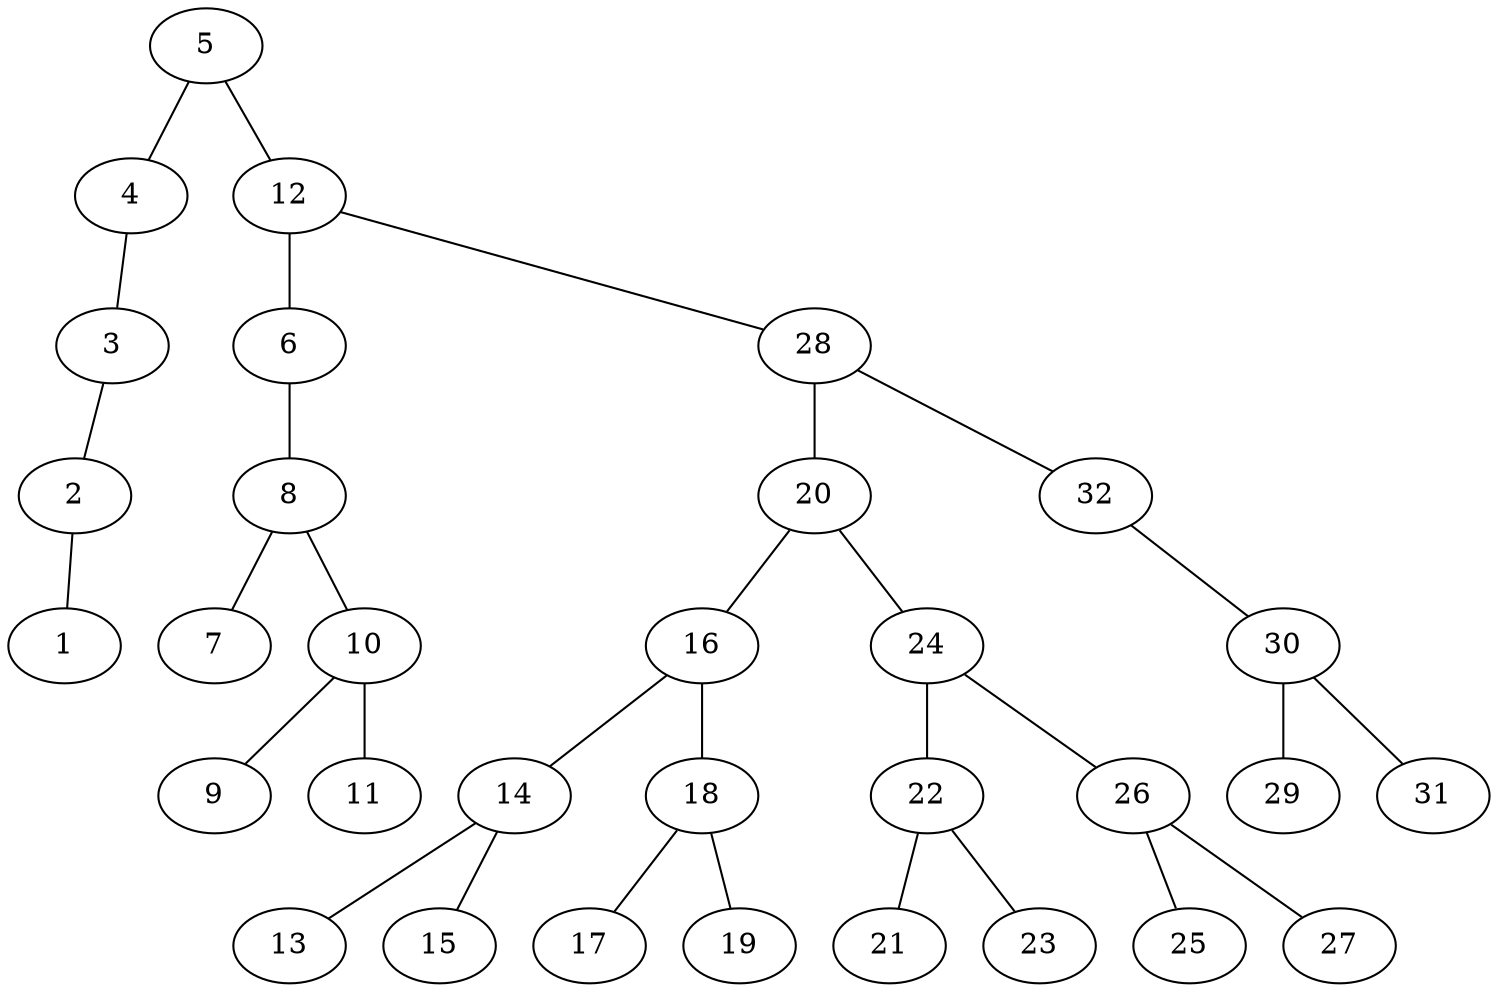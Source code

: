 graph find_5{
5 -- 4;
4 -- 3;
3 -- 2;
2 -- 1;
5 -- 12;
12 -- 6;
6 -- 8;
8 -- 7;
8 -- 10;
10 -- 9;
10 -- 11;
12 -- 28;
28 -- 20;
20 -- 16;
16 -- 14;
14 -- 13;
14 -- 15;
16 -- 18;
18 -- 17;
18 -- 19;
20 -- 24;
24 -- 22;
22 -- 21;
22 -- 23;
24 -- 26;
26 -- 25;
26 -- 27;
28 -- 32;
32 -- 30;
30 -- 29;
30 -- 31;
}
